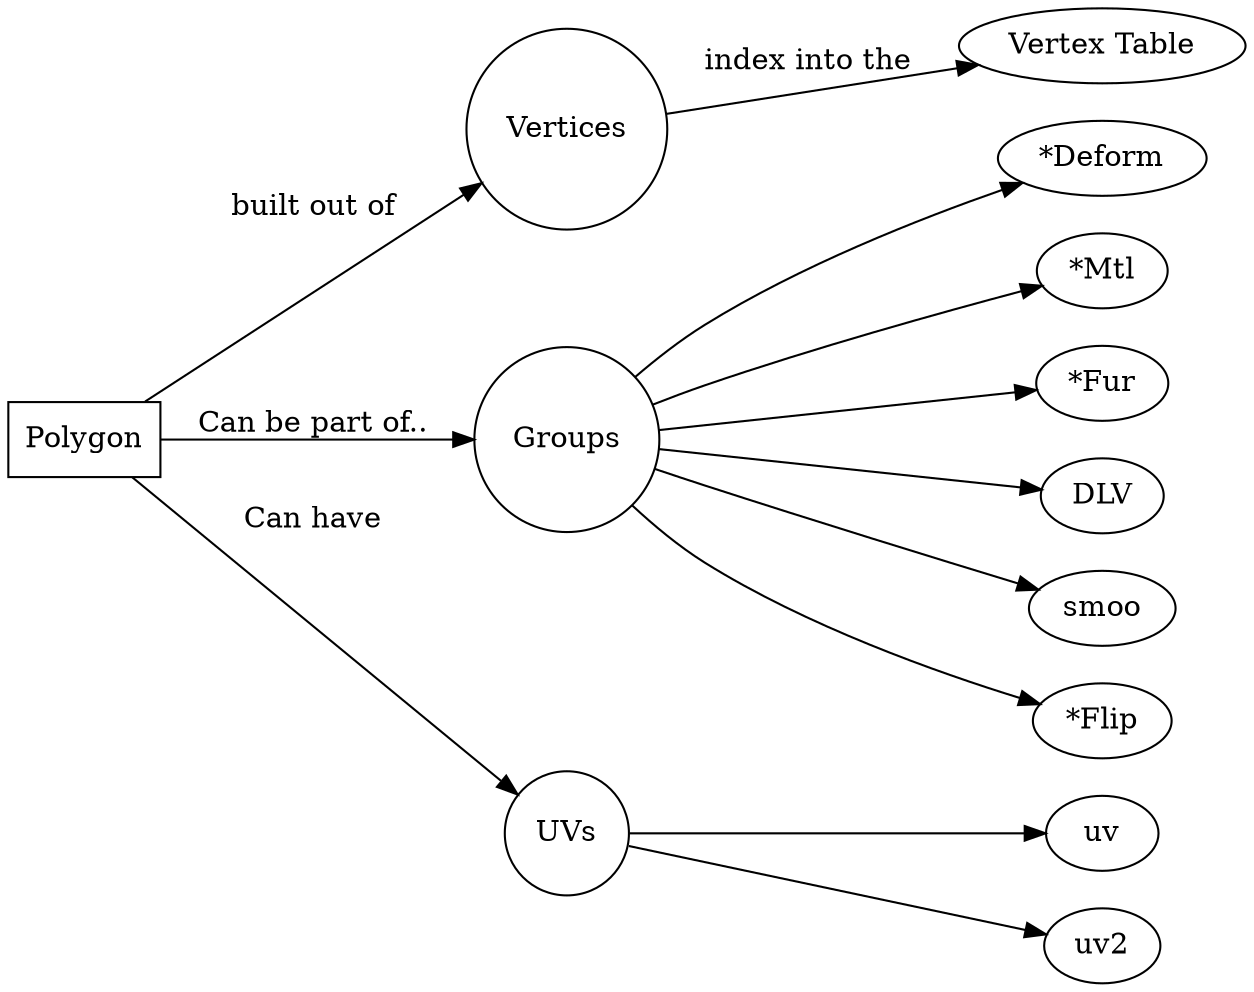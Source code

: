 digraph G
{
    rankdir=LR;
    /* Nodes */
    
    bmesh_polygon [label="Polygon", shape=box];
    polygon_vertices [label="Vertices", shape=circle];
    vertex_table [label="Vertex Table", shape=ellipse];

    poly_group [label="Groups", shape=circle];
    poly_group_deform [label="*Deform", shape=ellipse];
    poly_group_mtl [label="*Mtl", shape=ellipse];
    poly_group_fur [label="*Fur", shape=ellipse];
    poly_group_DLV [label="DLV", shape=ellipse];
    poly_group_smoo [label="smoo", shape=ellipse];
    poly_group_misc [label="*Flip", shape=ellipse];

    uv_layers [label="UVs", shape=circle];
    uv_layer_1 [label="uv", shape=ellipse];
    uv_layer_2 [label="uv2", shape=ellipse];

    /* Connections */

    bmesh_polygon -> {polygon_vertices} [label="built out of"];
    polygon_vertices -> {vertex_table} [label="index into the "];

    bmesh_polygon -> {poly_group} [label="Can be part of.."];
    poly_group -> {poly_group_deform, poly_group_mtl, poly_group_fur, poly_group_DLV, poly_group_smoo, poly_group_misc};

    bmesh_polygon -> {uv_layers} [label="Can have"];
    uv_layers -> {uv_layer_1, uv_layer_2};
}
